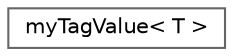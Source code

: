 digraph "类继承关系图"
{
 // LATEX_PDF_SIZE
  bgcolor="transparent";
  edge [fontname=Helvetica,fontsize=10,labelfontname=Helvetica,labelfontsize=10];
  node [fontname=Helvetica,fontsize=10,shape=box,height=0.2,width=0.4];
  rankdir="LR";
  Node0 [id="Node000000",label="myTagValue\< T \>",height=0.2,width=0.4,color="grey40", fillcolor="white", style="filled",URL="$structmy_tag_value.html",tooltip=" "];
}
